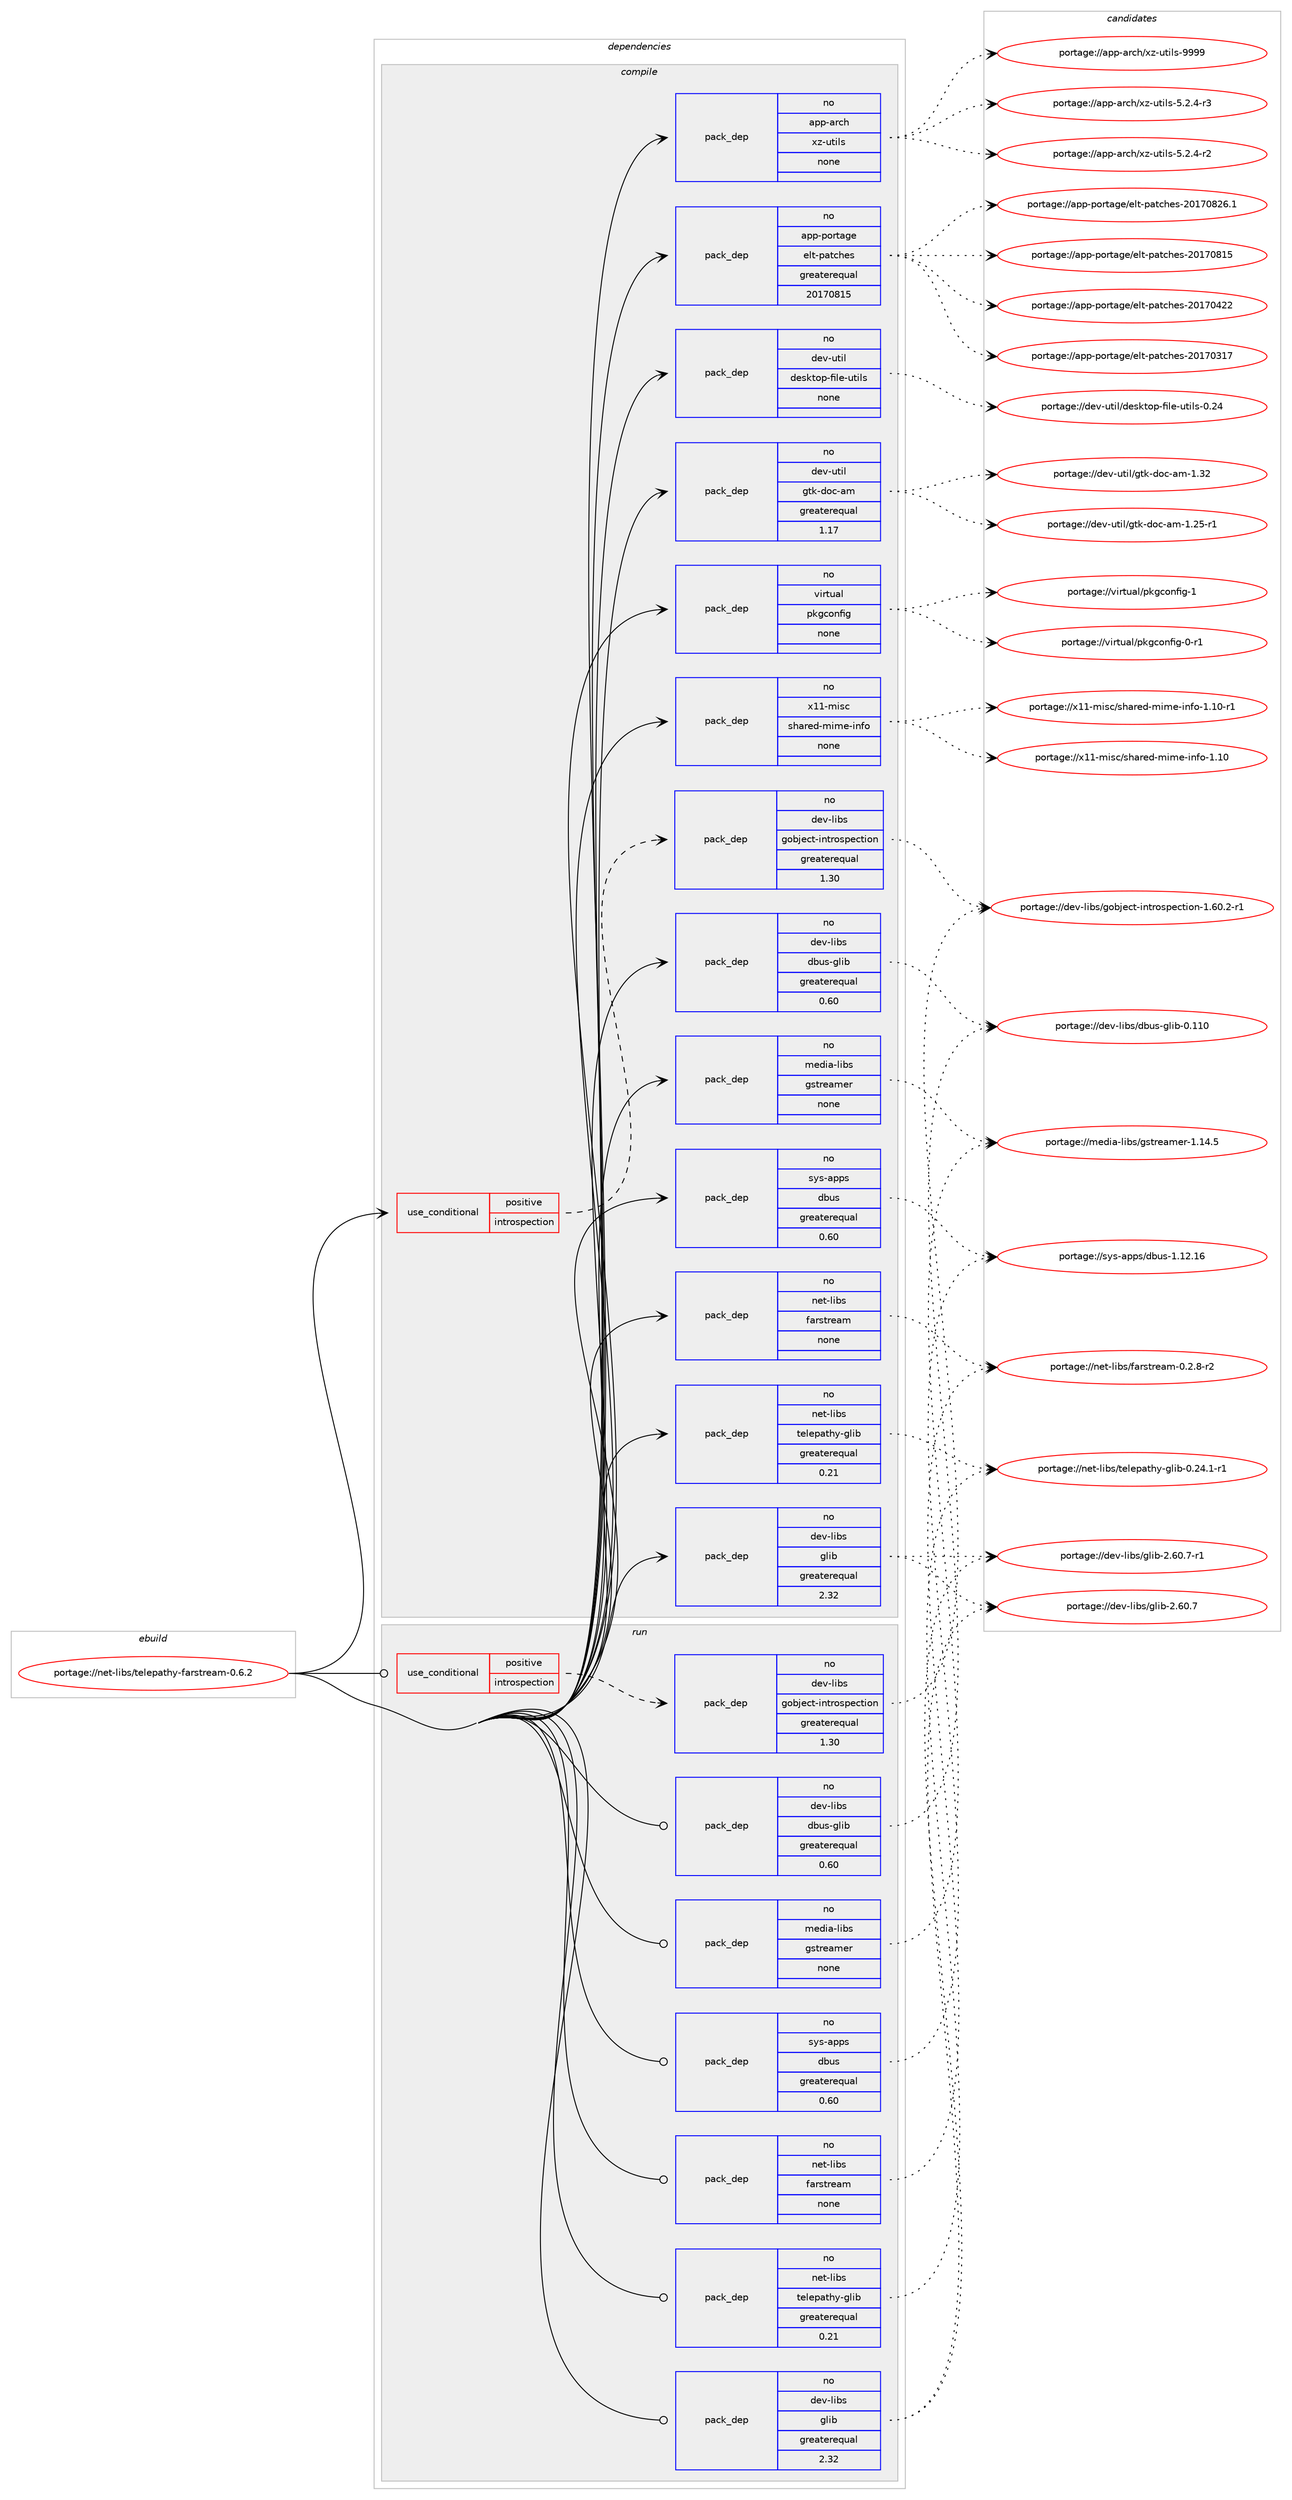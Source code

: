 digraph prolog {

# *************
# Graph options
# *************

newrank=true;
concentrate=true;
compound=true;
graph [rankdir=LR,fontname=Helvetica,fontsize=10,ranksep=1.5];#, ranksep=2.5, nodesep=0.2];
edge  [arrowhead=vee];
node  [fontname=Helvetica,fontsize=10];

# **********
# The ebuild
# **********

subgraph cluster_leftcol {
color=gray;
rank=same;
label=<<i>ebuild</i>>;
id [label="portage://net-libs/telepathy-farstream-0.6.2", color=red, width=4, href="../net-libs/telepathy-farstream-0.6.2.svg"];
}

# ****************
# The dependencies
# ****************

subgraph cluster_midcol {
color=gray;
label=<<i>dependencies</i>>;
subgraph cluster_compile {
fillcolor="#eeeeee";
style=filled;
label=<<i>compile</i>>;
subgraph cond28710 {
dependency135119 [label=<<TABLE BORDER="0" CELLBORDER="1" CELLSPACING="0" CELLPADDING="4"><TR><TD ROWSPAN="3" CELLPADDING="10">use_conditional</TD></TR><TR><TD>positive</TD></TR><TR><TD>introspection</TD></TR></TABLE>>, shape=none, color=red];
subgraph pack104178 {
dependency135120 [label=<<TABLE BORDER="0" CELLBORDER="1" CELLSPACING="0" CELLPADDING="4" WIDTH="220"><TR><TD ROWSPAN="6" CELLPADDING="30">pack_dep</TD></TR><TR><TD WIDTH="110">no</TD></TR><TR><TD>dev-libs</TD></TR><TR><TD>gobject-introspection</TD></TR><TR><TD>greaterequal</TD></TR><TR><TD>1.30</TD></TR></TABLE>>, shape=none, color=blue];
}
dependency135119:e -> dependency135120:w [weight=20,style="dashed",arrowhead="vee"];
}
id:e -> dependency135119:w [weight=20,style="solid",arrowhead="vee"];
subgraph pack104179 {
dependency135121 [label=<<TABLE BORDER="0" CELLBORDER="1" CELLSPACING="0" CELLPADDING="4" WIDTH="220"><TR><TD ROWSPAN="6" CELLPADDING="30">pack_dep</TD></TR><TR><TD WIDTH="110">no</TD></TR><TR><TD>app-arch</TD></TR><TR><TD>xz-utils</TD></TR><TR><TD>none</TD></TR><TR><TD></TD></TR></TABLE>>, shape=none, color=blue];
}
id:e -> dependency135121:w [weight=20,style="solid",arrowhead="vee"];
subgraph pack104180 {
dependency135122 [label=<<TABLE BORDER="0" CELLBORDER="1" CELLSPACING="0" CELLPADDING="4" WIDTH="220"><TR><TD ROWSPAN="6" CELLPADDING="30">pack_dep</TD></TR><TR><TD WIDTH="110">no</TD></TR><TR><TD>app-portage</TD></TR><TR><TD>elt-patches</TD></TR><TR><TD>greaterequal</TD></TR><TR><TD>20170815</TD></TR></TABLE>>, shape=none, color=blue];
}
id:e -> dependency135122:w [weight=20,style="solid",arrowhead="vee"];
subgraph pack104181 {
dependency135123 [label=<<TABLE BORDER="0" CELLBORDER="1" CELLSPACING="0" CELLPADDING="4" WIDTH="220"><TR><TD ROWSPAN="6" CELLPADDING="30">pack_dep</TD></TR><TR><TD WIDTH="110">no</TD></TR><TR><TD>dev-libs</TD></TR><TR><TD>dbus-glib</TD></TR><TR><TD>greaterequal</TD></TR><TR><TD>0.60</TD></TR></TABLE>>, shape=none, color=blue];
}
id:e -> dependency135123:w [weight=20,style="solid",arrowhead="vee"];
subgraph pack104182 {
dependency135124 [label=<<TABLE BORDER="0" CELLBORDER="1" CELLSPACING="0" CELLPADDING="4" WIDTH="220"><TR><TD ROWSPAN="6" CELLPADDING="30">pack_dep</TD></TR><TR><TD WIDTH="110">no</TD></TR><TR><TD>dev-libs</TD></TR><TR><TD>glib</TD></TR><TR><TD>greaterequal</TD></TR><TR><TD>2.32</TD></TR></TABLE>>, shape=none, color=blue];
}
id:e -> dependency135124:w [weight=20,style="solid",arrowhead="vee"];
subgraph pack104183 {
dependency135125 [label=<<TABLE BORDER="0" CELLBORDER="1" CELLSPACING="0" CELLPADDING="4" WIDTH="220"><TR><TD ROWSPAN="6" CELLPADDING="30">pack_dep</TD></TR><TR><TD WIDTH="110">no</TD></TR><TR><TD>dev-util</TD></TR><TR><TD>desktop-file-utils</TD></TR><TR><TD>none</TD></TR><TR><TD></TD></TR></TABLE>>, shape=none, color=blue];
}
id:e -> dependency135125:w [weight=20,style="solid",arrowhead="vee"];
subgraph pack104184 {
dependency135126 [label=<<TABLE BORDER="0" CELLBORDER="1" CELLSPACING="0" CELLPADDING="4" WIDTH="220"><TR><TD ROWSPAN="6" CELLPADDING="30">pack_dep</TD></TR><TR><TD WIDTH="110">no</TD></TR><TR><TD>dev-util</TD></TR><TR><TD>gtk-doc-am</TD></TR><TR><TD>greaterequal</TD></TR><TR><TD>1.17</TD></TR></TABLE>>, shape=none, color=blue];
}
id:e -> dependency135126:w [weight=20,style="solid",arrowhead="vee"];
subgraph pack104185 {
dependency135127 [label=<<TABLE BORDER="0" CELLBORDER="1" CELLSPACING="0" CELLPADDING="4" WIDTH="220"><TR><TD ROWSPAN="6" CELLPADDING="30">pack_dep</TD></TR><TR><TD WIDTH="110">no</TD></TR><TR><TD>media-libs</TD></TR><TR><TD>gstreamer</TD></TR><TR><TD>none</TD></TR><TR><TD></TD></TR></TABLE>>, shape=none, color=blue];
}
id:e -> dependency135127:w [weight=20,style="solid",arrowhead="vee"];
subgraph pack104186 {
dependency135128 [label=<<TABLE BORDER="0" CELLBORDER="1" CELLSPACING="0" CELLPADDING="4" WIDTH="220"><TR><TD ROWSPAN="6" CELLPADDING="30">pack_dep</TD></TR><TR><TD WIDTH="110">no</TD></TR><TR><TD>net-libs</TD></TR><TR><TD>farstream</TD></TR><TR><TD>none</TD></TR><TR><TD></TD></TR></TABLE>>, shape=none, color=blue];
}
id:e -> dependency135128:w [weight=20,style="solid",arrowhead="vee"];
subgraph pack104187 {
dependency135129 [label=<<TABLE BORDER="0" CELLBORDER="1" CELLSPACING="0" CELLPADDING="4" WIDTH="220"><TR><TD ROWSPAN="6" CELLPADDING="30">pack_dep</TD></TR><TR><TD WIDTH="110">no</TD></TR><TR><TD>net-libs</TD></TR><TR><TD>telepathy-glib</TD></TR><TR><TD>greaterequal</TD></TR><TR><TD>0.21</TD></TR></TABLE>>, shape=none, color=blue];
}
id:e -> dependency135129:w [weight=20,style="solid",arrowhead="vee"];
subgraph pack104188 {
dependency135130 [label=<<TABLE BORDER="0" CELLBORDER="1" CELLSPACING="0" CELLPADDING="4" WIDTH="220"><TR><TD ROWSPAN="6" CELLPADDING="30">pack_dep</TD></TR><TR><TD WIDTH="110">no</TD></TR><TR><TD>sys-apps</TD></TR><TR><TD>dbus</TD></TR><TR><TD>greaterequal</TD></TR><TR><TD>0.60</TD></TR></TABLE>>, shape=none, color=blue];
}
id:e -> dependency135130:w [weight=20,style="solid",arrowhead="vee"];
subgraph pack104189 {
dependency135131 [label=<<TABLE BORDER="0" CELLBORDER="1" CELLSPACING="0" CELLPADDING="4" WIDTH="220"><TR><TD ROWSPAN="6" CELLPADDING="30">pack_dep</TD></TR><TR><TD WIDTH="110">no</TD></TR><TR><TD>virtual</TD></TR><TR><TD>pkgconfig</TD></TR><TR><TD>none</TD></TR><TR><TD></TD></TR></TABLE>>, shape=none, color=blue];
}
id:e -> dependency135131:w [weight=20,style="solid",arrowhead="vee"];
subgraph pack104190 {
dependency135132 [label=<<TABLE BORDER="0" CELLBORDER="1" CELLSPACING="0" CELLPADDING="4" WIDTH="220"><TR><TD ROWSPAN="6" CELLPADDING="30">pack_dep</TD></TR><TR><TD WIDTH="110">no</TD></TR><TR><TD>x11-misc</TD></TR><TR><TD>shared-mime-info</TD></TR><TR><TD>none</TD></TR><TR><TD></TD></TR></TABLE>>, shape=none, color=blue];
}
id:e -> dependency135132:w [weight=20,style="solid",arrowhead="vee"];
}
subgraph cluster_compileandrun {
fillcolor="#eeeeee";
style=filled;
label=<<i>compile and run</i>>;
}
subgraph cluster_run {
fillcolor="#eeeeee";
style=filled;
label=<<i>run</i>>;
subgraph cond28711 {
dependency135133 [label=<<TABLE BORDER="0" CELLBORDER="1" CELLSPACING="0" CELLPADDING="4"><TR><TD ROWSPAN="3" CELLPADDING="10">use_conditional</TD></TR><TR><TD>positive</TD></TR><TR><TD>introspection</TD></TR></TABLE>>, shape=none, color=red];
subgraph pack104191 {
dependency135134 [label=<<TABLE BORDER="0" CELLBORDER="1" CELLSPACING="0" CELLPADDING="4" WIDTH="220"><TR><TD ROWSPAN="6" CELLPADDING="30">pack_dep</TD></TR><TR><TD WIDTH="110">no</TD></TR><TR><TD>dev-libs</TD></TR><TR><TD>gobject-introspection</TD></TR><TR><TD>greaterequal</TD></TR><TR><TD>1.30</TD></TR></TABLE>>, shape=none, color=blue];
}
dependency135133:e -> dependency135134:w [weight=20,style="dashed",arrowhead="vee"];
}
id:e -> dependency135133:w [weight=20,style="solid",arrowhead="odot"];
subgraph pack104192 {
dependency135135 [label=<<TABLE BORDER="0" CELLBORDER="1" CELLSPACING="0" CELLPADDING="4" WIDTH="220"><TR><TD ROWSPAN="6" CELLPADDING="30">pack_dep</TD></TR><TR><TD WIDTH="110">no</TD></TR><TR><TD>dev-libs</TD></TR><TR><TD>dbus-glib</TD></TR><TR><TD>greaterequal</TD></TR><TR><TD>0.60</TD></TR></TABLE>>, shape=none, color=blue];
}
id:e -> dependency135135:w [weight=20,style="solid",arrowhead="odot"];
subgraph pack104193 {
dependency135136 [label=<<TABLE BORDER="0" CELLBORDER="1" CELLSPACING="0" CELLPADDING="4" WIDTH="220"><TR><TD ROWSPAN="6" CELLPADDING="30">pack_dep</TD></TR><TR><TD WIDTH="110">no</TD></TR><TR><TD>dev-libs</TD></TR><TR><TD>glib</TD></TR><TR><TD>greaterequal</TD></TR><TR><TD>2.32</TD></TR></TABLE>>, shape=none, color=blue];
}
id:e -> dependency135136:w [weight=20,style="solid",arrowhead="odot"];
subgraph pack104194 {
dependency135137 [label=<<TABLE BORDER="0" CELLBORDER="1" CELLSPACING="0" CELLPADDING="4" WIDTH="220"><TR><TD ROWSPAN="6" CELLPADDING="30">pack_dep</TD></TR><TR><TD WIDTH="110">no</TD></TR><TR><TD>media-libs</TD></TR><TR><TD>gstreamer</TD></TR><TR><TD>none</TD></TR><TR><TD></TD></TR></TABLE>>, shape=none, color=blue];
}
id:e -> dependency135137:w [weight=20,style="solid",arrowhead="odot"];
subgraph pack104195 {
dependency135138 [label=<<TABLE BORDER="0" CELLBORDER="1" CELLSPACING="0" CELLPADDING="4" WIDTH="220"><TR><TD ROWSPAN="6" CELLPADDING="30">pack_dep</TD></TR><TR><TD WIDTH="110">no</TD></TR><TR><TD>net-libs</TD></TR><TR><TD>farstream</TD></TR><TR><TD>none</TD></TR><TR><TD></TD></TR></TABLE>>, shape=none, color=blue];
}
id:e -> dependency135138:w [weight=20,style="solid",arrowhead="odot"];
subgraph pack104196 {
dependency135139 [label=<<TABLE BORDER="0" CELLBORDER="1" CELLSPACING="0" CELLPADDING="4" WIDTH="220"><TR><TD ROWSPAN="6" CELLPADDING="30">pack_dep</TD></TR><TR><TD WIDTH="110">no</TD></TR><TR><TD>net-libs</TD></TR><TR><TD>telepathy-glib</TD></TR><TR><TD>greaterequal</TD></TR><TR><TD>0.21</TD></TR></TABLE>>, shape=none, color=blue];
}
id:e -> dependency135139:w [weight=20,style="solid",arrowhead="odot"];
subgraph pack104197 {
dependency135140 [label=<<TABLE BORDER="0" CELLBORDER="1" CELLSPACING="0" CELLPADDING="4" WIDTH="220"><TR><TD ROWSPAN="6" CELLPADDING="30">pack_dep</TD></TR><TR><TD WIDTH="110">no</TD></TR><TR><TD>sys-apps</TD></TR><TR><TD>dbus</TD></TR><TR><TD>greaterequal</TD></TR><TR><TD>0.60</TD></TR></TABLE>>, shape=none, color=blue];
}
id:e -> dependency135140:w [weight=20,style="solid",arrowhead="odot"];
}
}

# **************
# The candidates
# **************

subgraph cluster_choices {
rank=same;
color=gray;
label=<<i>candidates</i>>;

subgraph choice104178 {
color=black;
nodesep=1;
choice10010111845108105981154710311198106101991164510511011611411111511210199116105111110454946544846504511449 [label="portage://dev-libs/gobject-introspection-1.60.2-r1", color=red, width=4,href="../dev-libs/gobject-introspection-1.60.2-r1.svg"];
dependency135120:e -> choice10010111845108105981154710311198106101991164510511011611411111511210199116105111110454946544846504511449:w [style=dotted,weight="100"];
}
subgraph choice104179 {
color=black;
nodesep=1;
choice9711211245971149910447120122451171161051081154557575757 [label="portage://app-arch/xz-utils-9999", color=red, width=4,href="../app-arch/xz-utils-9999.svg"];
choice9711211245971149910447120122451171161051081154553465046524511451 [label="portage://app-arch/xz-utils-5.2.4-r3", color=red, width=4,href="../app-arch/xz-utils-5.2.4-r3.svg"];
choice9711211245971149910447120122451171161051081154553465046524511450 [label="portage://app-arch/xz-utils-5.2.4-r2", color=red, width=4,href="../app-arch/xz-utils-5.2.4-r2.svg"];
dependency135121:e -> choice9711211245971149910447120122451171161051081154557575757:w [style=dotted,weight="100"];
dependency135121:e -> choice9711211245971149910447120122451171161051081154553465046524511451:w [style=dotted,weight="100"];
dependency135121:e -> choice9711211245971149910447120122451171161051081154553465046524511450:w [style=dotted,weight="100"];
}
subgraph choice104180 {
color=black;
nodesep=1;
choice971121124511211111411697103101471011081164511297116991041011154550484955485650544649 [label="portage://app-portage/elt-patches-20170826.1", color=red, width=4,href="../app-portage/elt-patches-20170826.1.svg"];
choice97112112451121111141169710310147101108116451129711699104101115455048495548564953 [label="portage://app-portage/elt-patches-20170815", color=red, width=4,href="../app-portage/elt-patches-20170815.svg"];
choice97112112451121111141169710310147101108116451129711699104101115455048495548525050 [label="portage://app-portage/elt-patches-20170422", color=red, width=4,href="../app-portage/elt-patches-20170422.svg"];
choice97112112451121111141169710310147101108116451129711699104101115455048495548514955 [label="portage://app-portage/elt-patches-20170317", color=red, width=4,href="../app-portage/elt-patches-20170317.svg"];
dependency135122:e -> choice971121124511211111411697103101471011081164511297116991041011154550484955485650544649:w [style=dotted,weight="100"];
dependency135122:e -> choice97112112451121111141169710310147101108116451129711699104101115455048495548564953:w [style=dotted,weight="100"];
dependency135122:e -> choice97112112451121111141169710310147101108116451129711699104101115455048495548525050:w [style=dotted,weight="100"];
dependency135122:e -> choice97112112451121111141169710310147101108116451129711699104101115455048495548514955:w [style=dotted,weight="100"];
}
subgraph choice104181 {
color=black;
nodesep=1;
choice100101118451081059811547100981171154510310810598454846494948 [label="portage://dev-libs/dbus-glib-0.110", color=red, width=4,href="../dev-libs/dbus-glib-0.110.svg"];
dependency135123:e -> choice100101118451081059811547100981171154510310810598454846494948:w [style=dotted,weight="100"];
}
subgraph choice104182 {
color=black;
nodesep=1;
choice10010111845108105981154710310810598455046544846554511449 [label="portage://dev-libs/glib-2.60.7-r1", color=red, width=4,href="../dev-libs/glib-2.60.7-r1.svg"];
choice1001011184510810598115471031081059845504654484655 [label="portage://dev-libs/glib-2.60.7", color=red, width=4,href="../dev-libs/glib-2.60.7.svg"];
dependency135124:e -> choice10010111845108105981154710310810598455046544846554511449:w [style=dotted,weight="100"];
dependency135124:e -> choice1001011184510810598115471031081059845504654484655:w [style=dotted,weight="100"];
}
subgraph choice104183 {
color=black;
nodesep=1;
choice100101118451171161051084710010111510711611111245102105108101451171161051081154548465052 [label="portage://dev-util/desktop-file-utils-0.24", color=red, width=4,href="../dev-util/desktop-file-utils-0.24.svg"];
dependency135125:e -> choice100101118451171161051084710010111510711611111245102105108101451171161051081154548465052:w [style=dotted,weight="100"];
}
subgraph choice104184 {
color=black;
nodesep=1;
choice1001011184511711610510847103116107451001119945971094549465150 [label="portage://dev-util/gtk-doc-am-1.32", color=red, width=4,href="../dev-util/gtk-doc-am-1.32.svg"];
choice10010111845117116105108471031161074510011199459710945494650534511449 [label="portage://dev-util/gtk-doc-am-1.25-r1", color=red, width=4,href="../dev-util/gtk-doc-am-1.25-r1.svg"];
dependency135126:e -> choice1001011184511711610510847103116107451001119945971094549465150:w [style=dotted,weight="100"];
dependency135126:e -> choice10010111845117116105108471031161074510011199459710945494650534511449:w [style=dotted,weight="100"];
}
subgraph choice104185 {
color=black;
nodesep=1;
choice109101100105974510810598115471031151161141019710910111445494649524653 [label="portage://media-libs/gstreamer-1.14.5", color=red, width=4,href="../media-libs/gstreamer-1.14.5.svg"];
dependency135127:e -> choice109101100105974510810598115471031151161141019710910111445494649524653:w [style=dotted,weight="100"];
}
subgraph choice104186 {
color=black;
nodesep=1;
choice11010111645108105981154710297114115116114101971094548465046564511450 [label="portage://net-libs/farstream-0.2.8-r2", color=red, width=4,href="../net-libs/farstream-0.2.8-r2.svg"];
dependency135128:e -> choice11010111645108105981154710297114115116114101971094548465046564511450:w [style=dotted,weight="100"];
}
subgraph choice104187 {
color=black;
nodesep=1;
choice110101116451081059811547116101108101112971161041214510310810598454846505246494511449 [label="portage://net-libs/telepathy-glib-0.24.1-r1", color=red, width=4,href="../net-libs/telepathy-glib-0.24.1-r1.svg"];
dependency135129:e -> choice110101116451081059811547116101108101112971161041214510310810598454846505246494511449:w [style=dotted,weight="100"];
}
subgraph choice104188 {
color=black;
nodesep=1;
choice115121115459711211211547100981171154549464950464954 [label="portage://sys-apps/dbus-1.12.16", color=red, width=4,href="../sys-apps/dbus-1.12.16.svg"];
dependency135130:e -> choice115121115459711211211547100981171154549464950464954:w [style=dotted,weight="100"];
}
subgraph choice104189 {
color=black;
nodesep=1;
choice1181051141161179710847112107103991111101021051034549 [label="portage://virtual/pkgconfig-1", color=red, width=4,href="../virtual/pkgconfig-1.svg"];
choice11810511411611797108471121071039911111010210510345484511449 [label="portage://virtual/pkgconfig-0-r1", color=red, width=4,href="../virtual/pkgconfig-0-r1.svg"];
dependency135131:e -> choice1181051141161179710847112107103991111101021051034549:w [style=dotted,weight="100"];
dependency135131:e -> choice11810511411611797108471121071039911111010210510345484511449:w [style=dotted,weight="100"];
}
subgraph choice104190 {
color=black;
nodesep=1;
choice120494945109105115994711510497114101100451091051091014510511010211145494649484511449 [label="portage://x11-misc/shared-mime-info-1.10-r1", color=red, width=4,href="../x11-misc/shared-mime-info-1.10-r1.svg"];
choice12049494510910511599471151049711410110045109105109101451051101021114549464948 [label="portage://x11-misc/shared-mime-info-1.10", color=red, width=4,href="../x11-misc/shared-mime-info-1.10.svg"];
dependency135132:e -> choice120494945109105115994711510497114101100451091051091014510511010211145494649484511449:w [style=dotted,weight="100"];
dependency135132:e -> choice12049494510910511599471151049711410110045109105109101451051101021114549464948:w [style=dotted,weight="100"];
}
subgraph choice104191 {
color=black;
nodesep=1;
choice10010111845108105981154710311198106101991164510511011611411111511210199116105111110454946544846504511449 [label="portage://dev-libs/gobject-introspection-1.60.2-r1", color=red, width=4,href="../dev-libs/gobject-introspection-1.60.2-r1.svg"];
dependency135134:e -> choice10010111845108105981154710311198106101991164510511011611411111511210199116105111110454946544846504511449:w [style=dotted,weight="100"];
}
subgraph choice104192 {
color=black;
nodesep=1;
choice100101118451081059811547100981171154510310810598454846494948 [label="portage://dev-libs/dbus-glib-0.110", color=red, width=4,href="../dev-libs/dbus-glib-0.110.svg"];
dependency135135:e -> choice100101118451081059811547100981171154510310810598454846494948:w [style=dotted,weight="100"];
}
subgraph choice104193 {
color=black;
nodesep=1;
choice10010111845108105981154710310810598455046544846554511449 [label="portage://dev-libs/glib-2.60.7-r1", color=red, width=4,href="../dev-libs/glib-2.60.7-r1.svg"];
choice1001011184510810598115471031081059845504654484655 [label="portage://dev-libs/glib-2.60.7", color=red, width=4,href="../dev-libs/glib-2.60.7.svg"];
dependency135136:e -> choice10010111845108105981154710310810598455046544846554511449:w [style=dotted,weight="100"];
dependency135136:e -> choice1001011184510810598115471031081059845504654484655:w [style=dotted,weight="100"];
}
subgraph choice104194 {
color=black;
nodesep=1;
choice109101100105974510810598115471031151161141019710910111445494649524653 [label="portage://media-libs/gstreamer-1.14.5", color=red, width=4,href="../media-libs/gstreamer-1.14.5.svg"];
dependency135137:e -> choice109101100105974510810598115471031151161141019710910111445494649524653:w [style=dotted,weight="100"];
}
subgraph choice104195 {
color=black;
nodesep=1;
choice11010111645108105981154710297114115116114101971094548465046564511450 [label="portage://net-libs/farstream-0.2.8-r2", color=red, width=4,href="../net-libs/farstream-0.2.8-r2.svg"];
dependency135138:e -> choice11010111645108105981154710297114115116114101971094548465046564511450:w [style=dotted,weight="100"];
}
subgraph choice104196 {
color=black;
nodesep=1;
choice110101116451081059811547116101108101112971161041214510310810598454846505246494511449 [label="portage://net-libs/telepathy-glib-0.24.1-r1", color=red, width=4,href="../net-libs/telepathy-glib-0.24.1-r1.svg"];
dependency135139:e -> choice110101116451081059811547116101108101112971161041214510310810598454846505246494511449:w [style=dotted,weight="100"];
}
subgraph choice104197 {
color=black;
nodesep=1;
choice115121115459711211211547100981171154549464950464954 [label="portage://sys-apps/dbus-1.12.16", color=red, width=4,href="../sys-apps/dbus-1.12.16.svg"];
dependency135140:e -> choice115121115459711211211547100981171154549464950464954:w [style=dotted,weight="100"];
}
}

}
